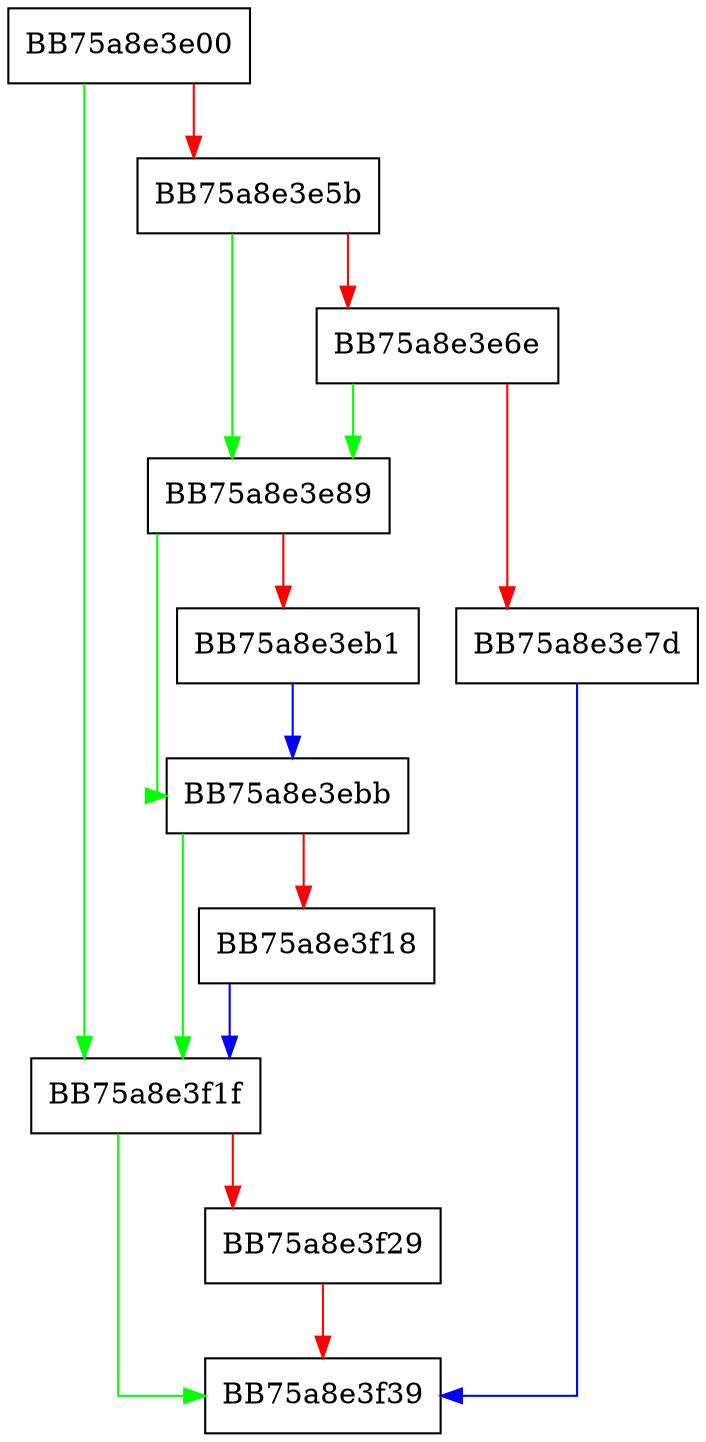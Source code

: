 digraph allocate {
  node [shape="box"];
  graph [splines=ortho];
  BB75a8e3e00 -> BB75a8e3f1f [color="green"];
  BB75a8e3e00 -> BB75a8e3e5b [color="red"];
  BB75a8e3e5b -> BB75a8e3e89 [color="green"];
  BB75a8e3e5b -> BB75a8e3e6e [color="red"];
  BB75a8e3e6e -> BB75a8e3e89 [color="green"];
  BB75a8e3e6e -> BB75a8e3e7d [color="red"];
  BB75a8e3e7d -> BB75a8e3f39 [color="blue"];
  BB75a8e3e89 -> BB75a8e3ebb [color="green"];
  BB75a8e3e89 -> BB75a8e3eb1 [color="red"];
  BB75a8e3eb1 -> BB75a8e3ebb [color="blue"];
  BB75a8e3ebb -> BB75a8e3f1f [color="green"];
  BB75a8e3ebb -> BB75a8e3f18 [color="red"];
  BB75a8e3f18 -> BB75a8e3f1f [color="blue"];
  BB75a8e3f1f -> BB75a8e3f39 [color="green"];
  BB75a8e3f1f -> BB75a8e3f29 [color="red"];
  BB75a8e3f29 -> BB75a8e3f39 [color="red"];
}